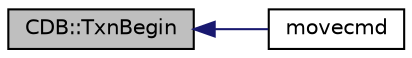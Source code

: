 digraph "CDB::TxnBegin"
{
  edge [fontname="Helvetica",fontsize="10",labelfontname="Helvetica",labelfontsize="10"];
  node [fontname="Helvetica",fontsize="10",shape=record];
  rankdir="LR";
  Node61 [label="CDB::TxnBegin",height=0.2,width=0.4,color="black", fillcolor="grey75", style="filled", fontcolor="black"];
  Node61 -> Node62 [dir="back",color="midnightblue",fontsize="10",style="solid",fontname="Helvetica"];
  Node62 [label="movecmd",height=0.2,width=0.4,color="black", fillcolor="white", style="filled",URL="$rpcwallet_8cpp.html#a7dcb5aa63b46944bc4874719c8e1db15"];
}

